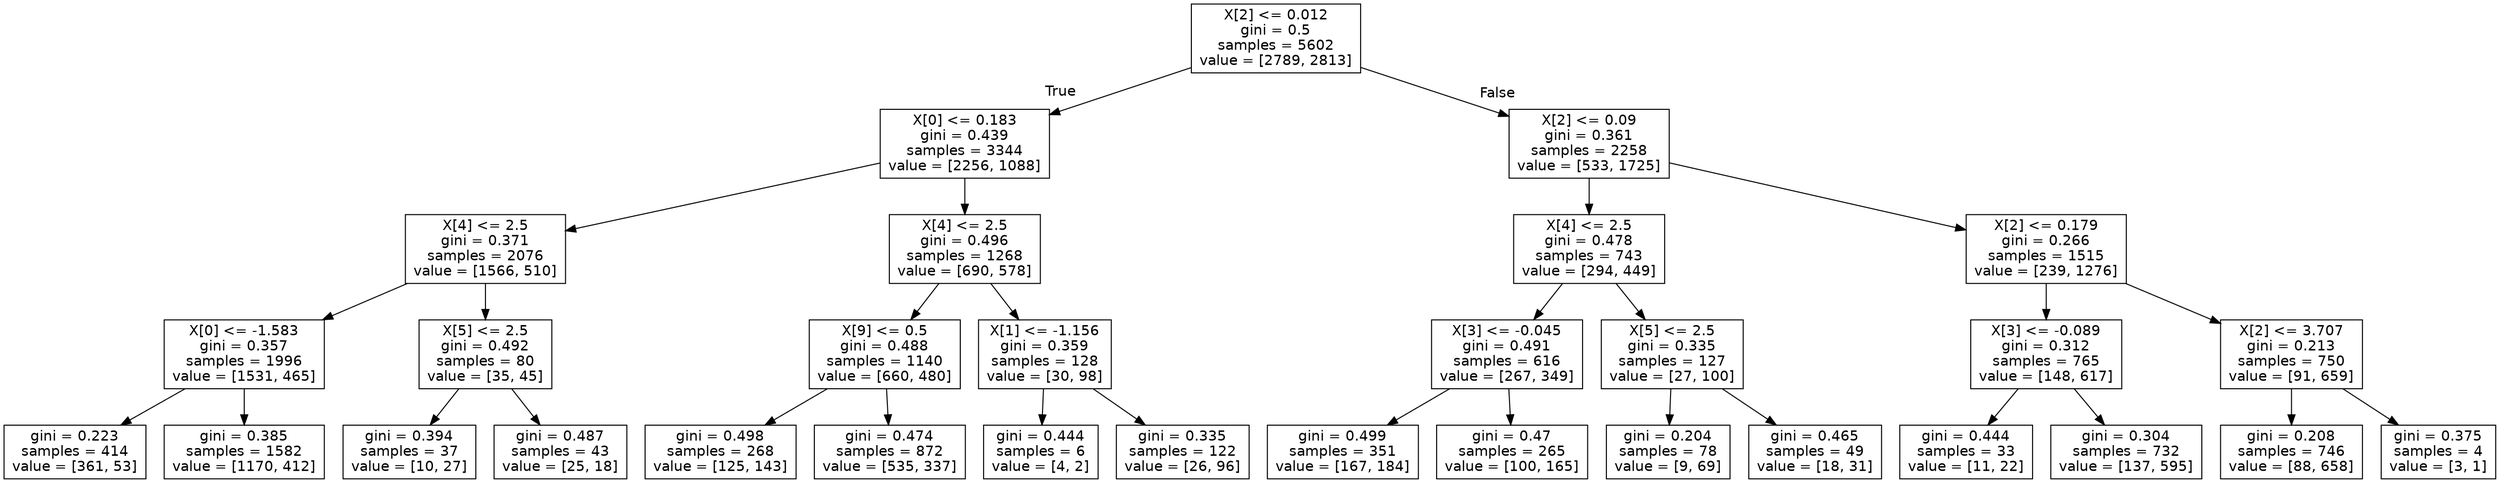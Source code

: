 digraph Tree {
node [shape=box, fontname="helvetica"] ;
edge [fontname="helvetica"] ;
0 [label="X[2] <= 0.012\ngini = 0.5\nsamples = 5602\nvalue = [2789, 2813]"] ;
1 [label="X[0] <= 0.183\ngini = 0.439\nsamples = 3344\nvalue = [2256, 1088]"] ;
0 -> 1 [labeldistance=2.5, labelangle=45, headlabel="True"] ;
2 [label="X[4] <= 2.5\ngini = 0.371\nsamples = 2076\nvalue = [1566, 510]"] ;
1 -> 2 ;
3 [label="X[0] <= -1.583\ngini = 0.357\nsamples = 1996\nvalue = [1531, 465]"] ;
2 -> 3 ;
4 [label="gini = 0.223\nsamples = 414\nvalue = [361, 53]"] ;
3 -> 4 ;
5 [label="gini = 0.385\nsamples = 1582\nvalue = [1170, 412]"] ;
3 -> 5 ;
6 [label="X[5] <= 2.5\ngini = 0.492\nsamples = 80\nvalue = [35, 45]"] ;
2 -> 6 ;
7 [label="gini = 0.394\nsamples = 37\nvalue = [10, 27]"] ;
6 -> 7 ;
8 [label="gini = 0.487\nsamples = 43\nvalue = [25, 18]"] ;
6 -> 8 ;
9 [label="X[4] <= 2.5\ngini = 0.496\nsamples = 1268\nvalue = [690, 578]"] ;
1 -> 9 ;
10 [label="X[9] <= 0.5\ngini = 0.488\nsamples = 1140\nvalue = [660, 480]"] ;
9 -> 10 ;
11 [label="gini = 0.498\nsamples = 268\nvalue = [125, 143]"] ;
10 -> 11 ;
12 [label="gini = 0.474\nsamples = 872\nvalue = [535, 337]"] ;
10 -> 12 ;
13 [label="X[1] <= -1.156\ngini = 0.359\nsamples = 128\nvalue = [30, 98]"] ;
9 -> 13 ;
14 [label="gini = 0.444\nsamples = 6\nvalue = [4, 2]"] ;
13 -> 14 ;
15 [label="gini = 0.335\nsamples = 122\nvalue = [26, 96]"] ;
13 -> 15 ;
16 [label="X[2] <= 0.09\ngini = 0.361\nsamples = 2258\nvalue = [533, 1725]"] ;
0 -> 16 [labeldistance=2.5, labelangle=-45, headlabel="False"] ;
17 [label="X[4] <= 2.5\ngini = 0.478\nsamples = 743\nvalue = [294, 449]"] ;
16 -> 17 ;
18 [label="X[3] <= -0.045\ngini = 0.491\nsamples = 616\nvalue = [267, 349]"] ;
17 -> 18 ;
19 [label="gini = 0.499\nsamples = 351\nvalue = [167, 184]"] ;
18 -> 19 ;
20 [label="gini = 0.47\nsamples = 265\nvalue = [100, 165]"] ;
18 -> 20 ;
21 [label="X[5] <= 2.5\ngini = 0.335\nsamples = 127\nvalue = [27, 100]"] ;
17 -> 21 ;
22 [label="gini = 0.204\nsamples = 78\nvalue = [9, 69]"] ;
21 -> 22 ;
23 [label="gini = 0.465\nsamples = 49\nvalue = [18, 31]"] ;
21 -> 23 ;
24 [label="X[2] <= 0.179\ngini = 0.266\nsamples = 1515\nvalue = [239, 1276]"] ;
16 -> 24 ;
25 [label="X[3] <= -0.089\ngini = 0.312\nsamples = 765\nvalue = [148, 617]"] ;
24 -> 25 ;
26 [label="gini = 0.444\nsamples = 33\nvalue = [11, 22]"] ;
25 -> 26 ;
27 [label="gini = 0.304\nsamples = 732\nvalue = [137, 595]"] ;
25 -> 27 ;
28 [label="X[2] <= 3.707\ngini = 0.213\nsamples = 750\nvalue = [91, 659]"] ;
24 -> 28 ;
29 [label="gini = 0.208\nsamples = 746\nvalue = [88, 658]"] ;
28 -> 29 ;
30 [label="gini = 0.375\nsamples = 4\nvalue = [3, 1]"] ;
28 -> 30 ;
}